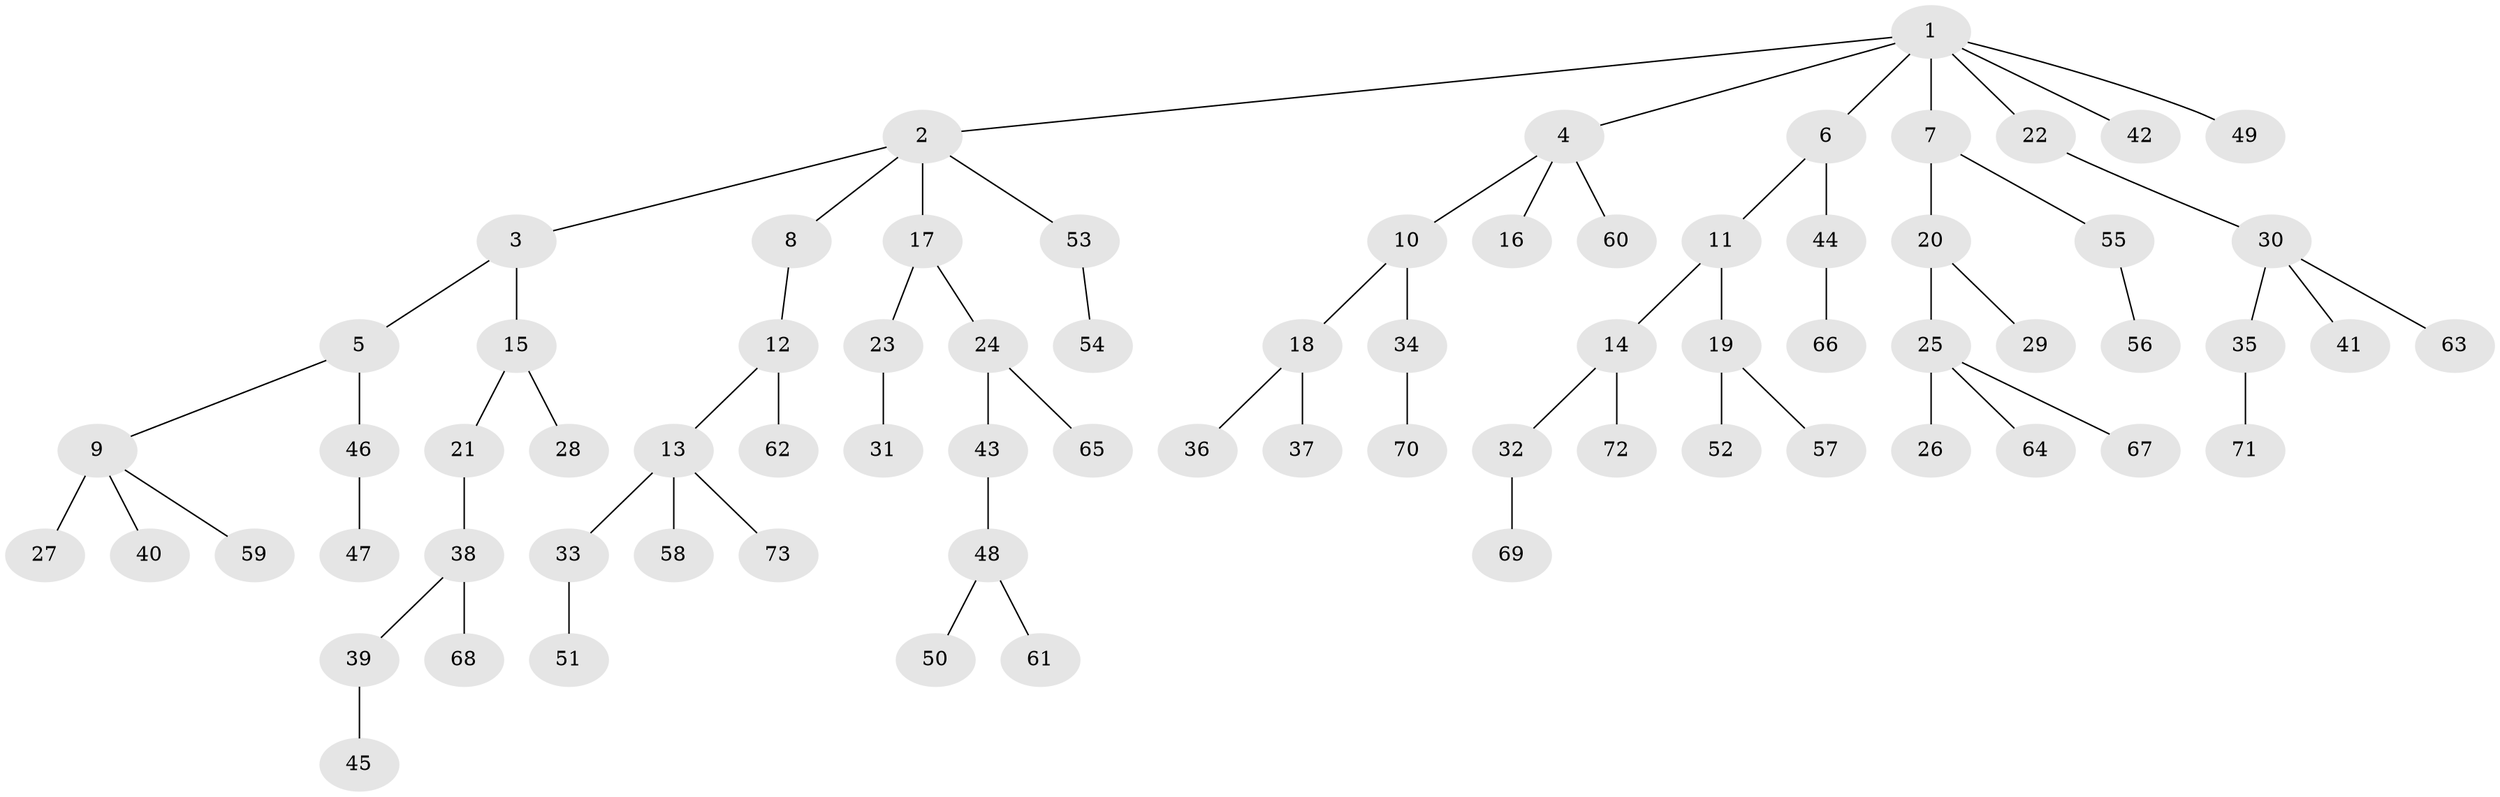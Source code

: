 // original degree distribution, {7: 0.008264462809917356, 6: 0.008264462809917356, 3: 0.1322314049586777, 1: 0.5041322314049587, 5: 0.03305785123966942, 4: 0.09090909090909091, 2: 0.2231404958677686}
// Generated by graph-tools (version 1.1) at 2025/51/03/04/25 22:51:54]
// undirected, 73 vertices, 72 edges
graph export_dot {
  node [color=gray90,style=filled];
  1;
  2;
  3;
  4;
  5;
  6;
  7;
  8;
  9;
  10;
  11;
  12;
  13;
  14;
  15;
  16;
  17;
  18;
  19;
  20;
  21;
  22;
  23;
  24;
  25;
  26;
  27;
  28;
  29;
  30;
  31;
  32;
  33;
  34;
  35;
  36;
  37;
  38;
  39;
  40;
  41;
  42;
  43;
  44;
  45;
  46;
  47;
  48;
  49;
  50;
  51;
  52;
  53;
  54;
  55;
  56;
  57;
  58;
  59;
  60;
  61;
  62;
  63;
  64;
  65;
  66;
  67;
  68;
  69;
  70;
  71;
  72;
  73;
  1 -- 2 [weight=1.0];
  1 -- 4 [weight=1.0];
  1 -- 6 [weight=1.0];
  1 -- 7 [weight=1.0];
  1 -- 22 [weight=1.0];
  1 -- 42 [weight=1.0];
  1 -- 49 [weight=1.0];
  2 -- 3 [weight=1.0];
  2 -- 8 [weight=1.0];
  2 -- 17 [weight=1.0];
  2 -- 53 [weight=1.0];
  3 -- 5 [weight=1.0];
  3 -- 15 [weight=1.0];
  4 -- 10 [weight=1.0];
  4 -- 16 [weight=1.0];
  4 -- 60 [weight=1.0];
  5 -- 9 [weight=1.0];
  5 -- 46 [weight=1.0];
  6 -- 11 [weight=1.0];
  6 -- 44 [weight=1.0];
  7 -- 20 [weight=1.0];
  7 -- 55 [weight=1.0];
  8 -- 12 [weight=1.0];
  9 -- 27 [weight=3.0];
  9 -- 40 [weight=1.0];
  9 -- 59 [weight=1.0];
  10 -- 18 [weight=1.0];
  10 -- 34 [weight=1.0];
  11 -- 14 [weight=1.0];
  11 -- 19 [weight=1.0];
  12 -- 13 [weight=1.0];
  12 -- 62 [weight=2.0];
  13 -- 33 [weight=1.0];
  13 -- 58 [weight=1.0];
  13 -- 73 [weight=1.0];
  14 -- 32 [weight=1.0];
  14 -- 72 [weight=1.0];
  15 -- 21 [weight=1.0];
  15 -- 28 [weight=1.0];
  17 -- 23 [weight=1.0];
  17 -- 24 [weight=1.0];
  18 -- 36 [weight=1.0];
  18 -- 37 [weight=1.0];
  19 -- 52 [weight=1.0];
  19 -- 57 [weight=1.0];
  20 -- 25 [weight=1.0];
  20 -- 29 [weight=1.0];
  21 -- 38 [weight=1.0];
  22 -- 30 [weight=1.0];
  23 -- 31 [weight=1.0];
  24 -- 43 [weight=1.0];
  24 -- 65 [weight=1.0];
  25 -- 26 [weight=1.0];
  25 -- 64 [weight=1.0];
  25 -- 67 [weight=1.0];
  30 -- 35 [weight=1.0];
  30 -- 41 [weight=1.0];
  30 -- 63 [weight=1.0];
  32 -- 69 [weight=1.0];
  33 -- 51 [weight=2.0];
  34 -- 70 [weight=1.0];
  35 -- 71 [weight=1.0];
  38 -- 39 [weight=1.0];
  38 -- 68 [weight=1.0];
  39 -- 45 [weight=1.0];
  43 -- 48 [weight=1.0];
  44 -- 66 [weight=1.0];
  46 -- 47 [weight=2.0];
  48 -- 50 [weight=1.0];
  48 -- 61 [weight=1.0];
  53 -- 54 [weight=1.0];
  55 -- 56 [weight=1.0];
}
